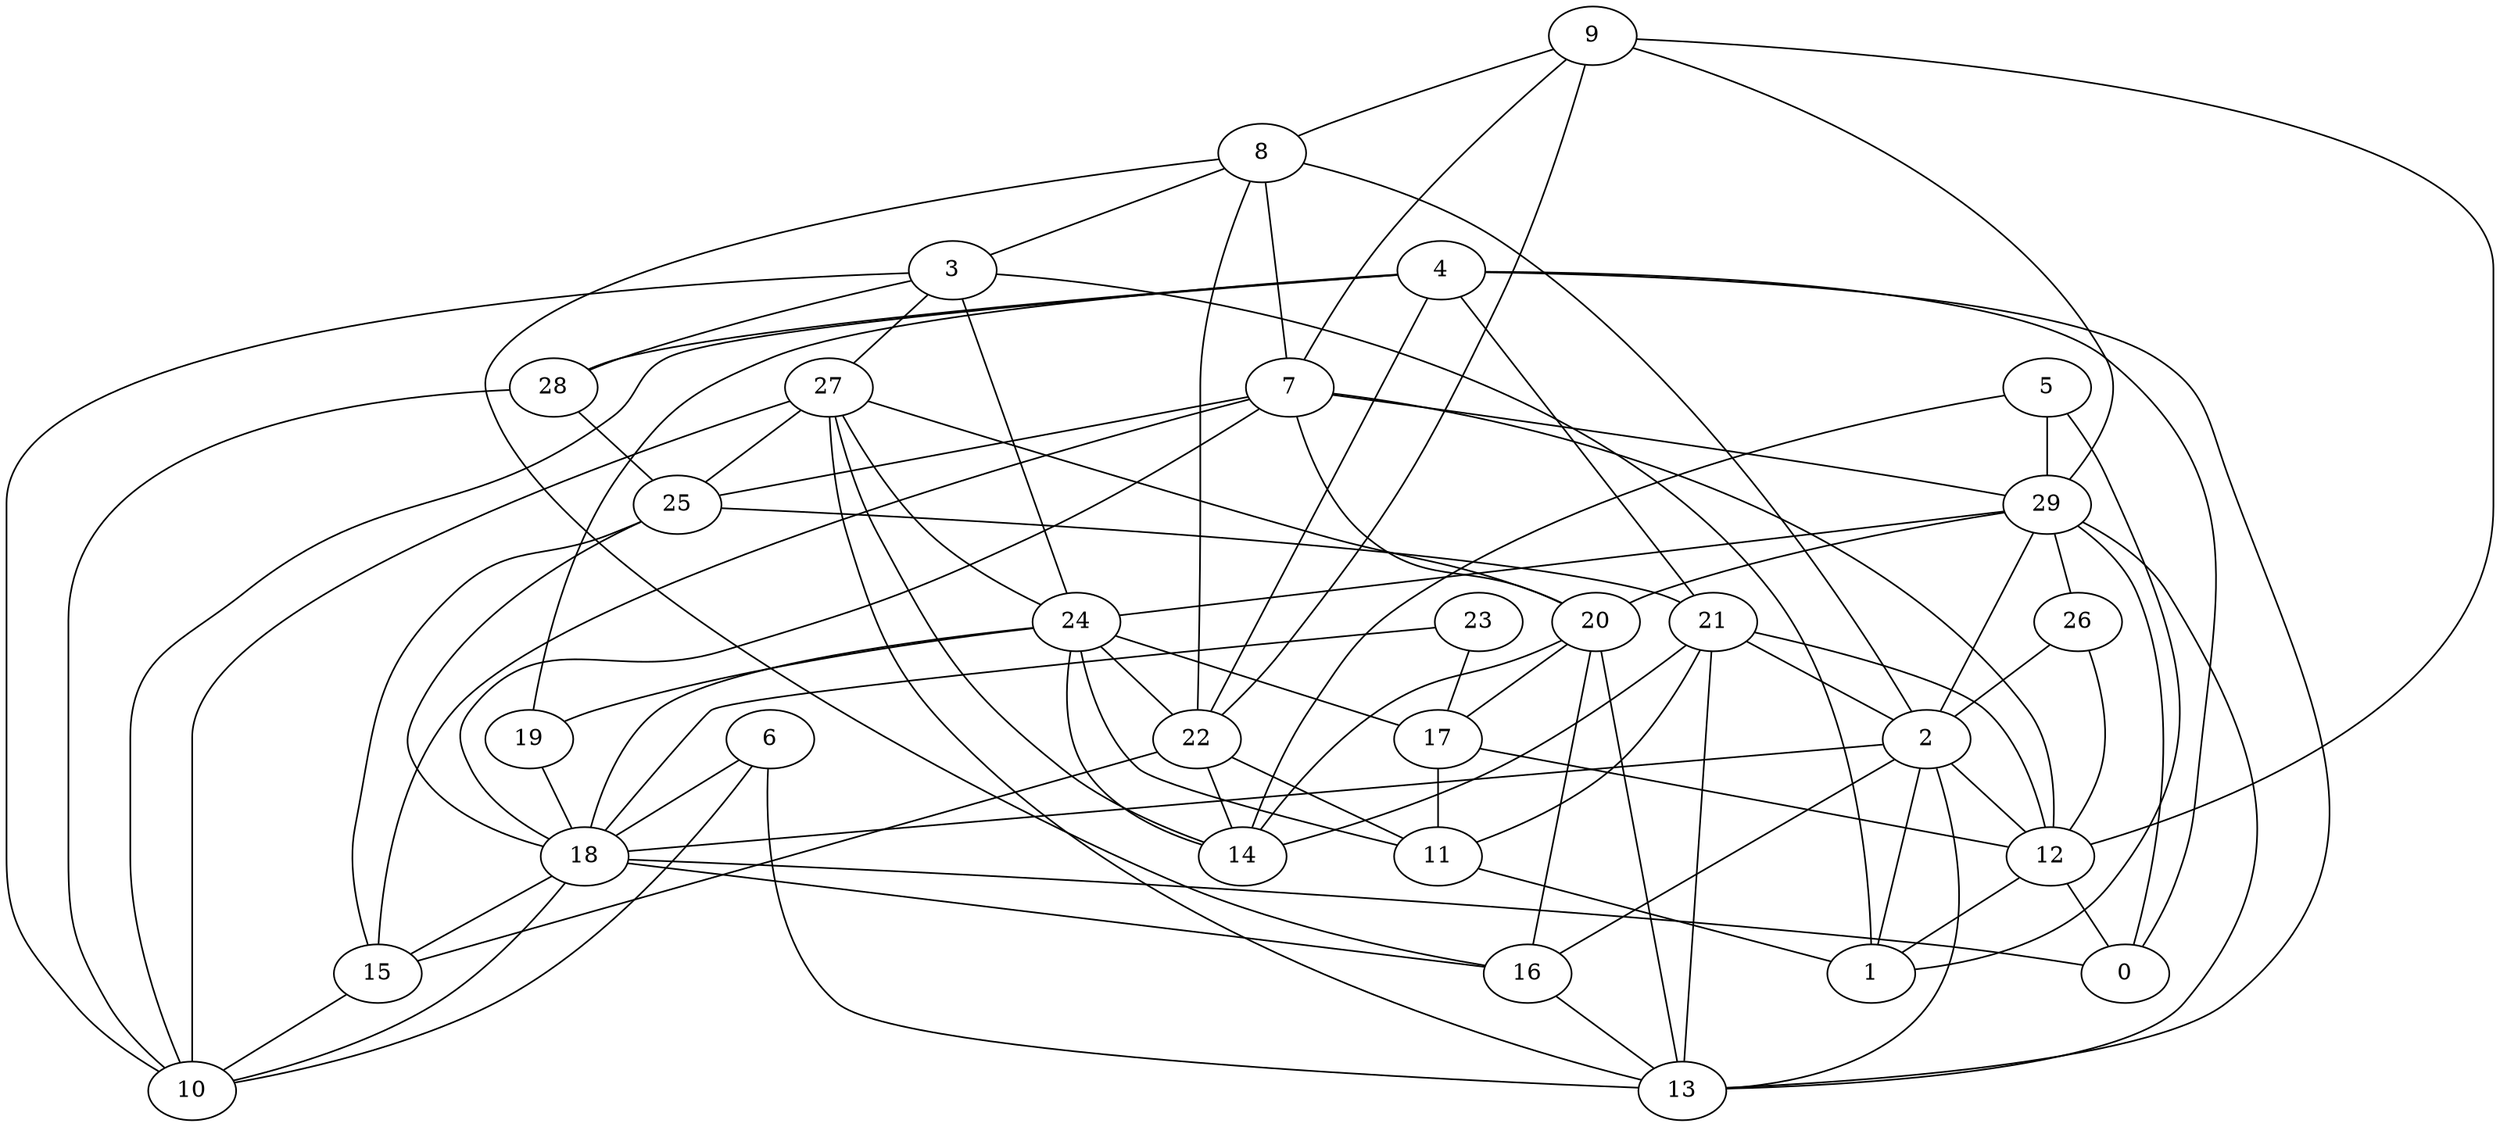 digraph GG_graph {

subgraph G_graph {
edge [color = black]
"9" -> "29" [dir = none]
"8" -> "16" [dir = none]
"8" -> "7" [dir = none]
"8" -> "22" [dir = none]
"8" -> "3" [dir = none]
"28" -> "10" [dir = none]
"27" -> "25" [dir = none]
"27" -> "14" [dir = none]
"27" -> "24" [dir = none]
"11" -> "1" [dir = none]
"24" -> "19" [dir = none]
"24" -> "17" [dir = none]
"24" -> "18" [dir = none]
"17" -> "12" [dir = none]
"29" -> "24" [dir = none]
"15" -> "10" [dir = none]
"3" -> "1" [dir = none]
"3" -> "24" [dir = none]
"3" -> "10" [dir = none]
"6" -> "10" [dir = none]
"26" -> "12" [dir = none]
"4" -> "13" [dir = none]
"4" -> "0" [dir = none]
"4" -> "10" [dir = none]
"2" -> "1" [dir = none]
"23" -> "17" [dir = none]
"21" -> "11" [dir = none]
"20" -> "14" [dir = none]
"5" -> "14" [dir = none]
"7" -> "15" [dir = none]
"12" -> "1" [dir = none]
"18" -> "0" [dir = none]
"9" -> "12" [dir = none]
"2" -> "18" [dir = none]
"21" -> "12" [dir = none]
"22" -> "11" [dir = none]
"25" -> "18" [dir = none]
"24" -> "11" [dir = none]
"18" -> "16" [dir = none]
"21" -> "14" [dir = none]
"24" -> "14" [dir = none]
"29" -> "20" [dir = none]
"29" -> "2" [dir = none]
"7" -> "12" [dir = none]
"2" -> "12" [dir = none]
"29" -> "13" [dir = none]
"4" -> "28" [dir = none]
"18" -> "15" [dir = none]
"23" -> "18" [dir = none]
"27" -> "10" [dir = none]
"26" -> "2" [dir = none]
"21" -> "13" [dir = none]
"9" -> "7" [dir = none]
"19" -> "18" [dir = none]
"20" -> "16" [dir = none]
"21" -> "2" [dir = none]
"20" -> "13" [dir = none]
"25" -> "15" [dir = none]
"29" -> "0" [dir = none]
"17" -> "11" [dir = none]
"3" -> "27" [dir = none]
"7" -> "18" [dir = none]
"25" -> "21" [dir = none]
"20" -> "17" [dir = none]
"7" -> "20" [dir = none]
"8" -> "2" [dir = none]
"2" -> "16" [dir = none]
"7" -> "25" [dir = none]
"5" -> "29" [dir = none]
"4" -> "21" [dir = none]
"28" -> "25" [dir = none]
"24" -> "22" [dir = none]
"7" -> "29" [dir = none]
"12" -> "0" [dir = none]
"2" -> "13" [dir = none]
"16" -> "13" [dir = none]
"6" -> "18" [dir = none]
"29" -> "26" [dir = none]
"3" -> "28" [dir = none]
"22" -> "15" [dir = none]
"9" -> "8" [dir = none]
"4" -> "22" [dir = none]
"5" -> "1" [dir = none]
"27" -> "13" [dir = none]
"9" -> "22" [dir = none]
"6" -> "13" [dir = none]
"22" -> "14" [dir = none]
"4" -> "19" [dir = none]
"18" -> "10" [dir = none]
"27" -> "20" [dir = none]
}

}
